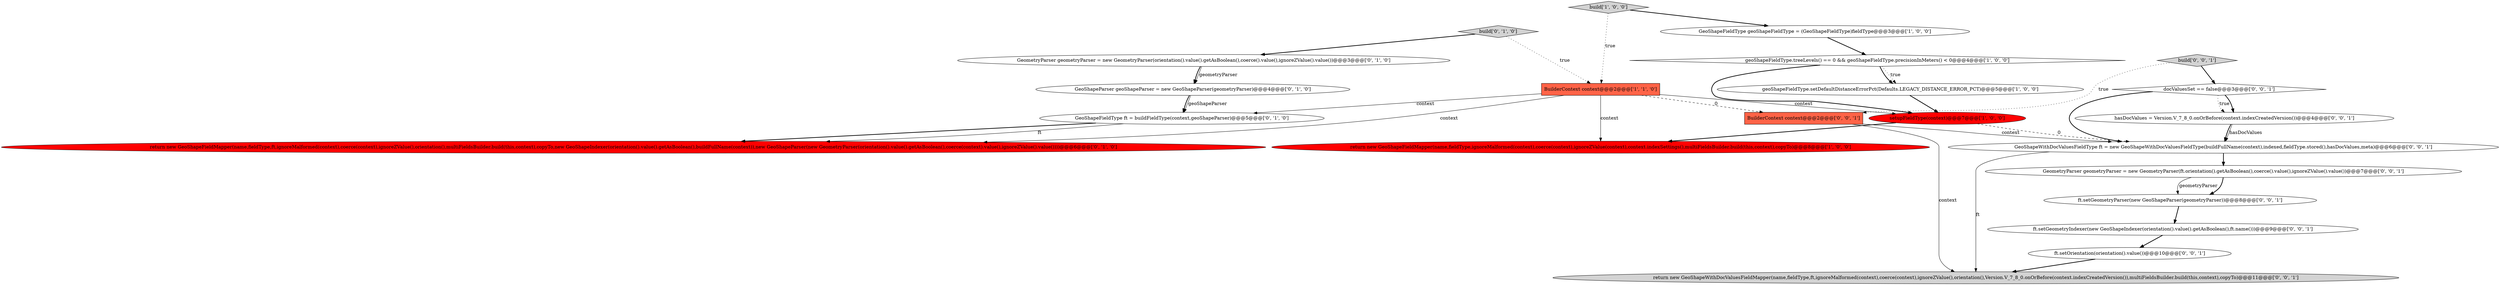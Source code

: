 digraph {
6 [style = filled, label = "setupFieldType(context)@@@7@@@['1', '0', '0']", fillcolor = red, shape = ellipse image = "AAA1AAABBB1BBB"];
16 [style = filled, label = "ft.setOrientation(orientation().value())@@@10@@@['0', '0', '1']", fillcolor = white, shape = ellipse image = "AAA0AAABBB3BBB"];
8 [style = filled, label = "return new GeoShapeFieldMapper(name,fieldType,ft,ignoreMalformed(context),coerce(context),ignoreZValue(),orientation(),multiFieldsBuilder.build(this,context),copyTo,new GeoShapeIndexer(orientation().value().getAsBoolean(),buildFullName(context)),new GeoShapeParser(new GeometryParser(orientation().value().getAsBoolean(),coerce(context).value(),ignoreZValue().value())))@@@6@@@['0', '1', '0']", fillcolor = red, shape = ellipse image = "AAA1AAABBB2BBB"];
19 [style = filled, label = "hasDocValues = Version.V_7_8_0.onOrBefore(context.indexCreatedVersion())@@@4@@@['0', '0', '1']", fillcolor = white, shape = ellipse image = "AAA0AAABBB3BBB"];
17 [style = filled, label = "ft.setGeometryParser(new GeoShapeParser(geometryParser))@@@8@@@['0', '0', '1']", fillcolor = white, shape = ellipse image = "AAA0AAABBB3BBB"];
9 [style = filled, label = "GeoShapeParser geoShapeParser = new GeoShapeParser(geometryParser)@@@4@@@['0', '1', '0']", fillcolor = white, shape = ellipse image = "AAA0AAABBB2BBB"];
11 [style = filled, label = "build['0', '1', '0']", fillcolor = lightgray, shape = diamond image = "AAA0AAABBB2BBB"];
4 [style = filled, label = "GeoShapeFieldType geoShapeFieldType = (GeoShapeFieldType)fieldType@@@3@@@['1', '0', '0']", fillcolor = white, shape = ellipse image = "AAA0AAABBB1BBB"];
12 [style = filled, label = "BuilderContext context@@@2@@@['0', '0', '1']", fillcolor = tomato, shape = box image = "AAA0AAABBB3BBB"];
0 [style = filled, label = "geoShapeFieldType.setDefaultDistanceErrorPct(Defaults.LEGACY_DISTANCE_ERROR_PCT)@@@5@@@['1', '0', '0']", fillcolor = white, shape = ellipse image = "AAA0AAABBB1BBB"];
20 [style = filled, label = "build['0', '0', '1']", fillcolor = lightgray, shape = diamond image = "AAA0AAABBB3BBB"];
18 [style = filled, label = "GeometryParser geometryParser = new GeometryParser(ft.orientation().getAsBoolean(),coerce().value(),ignoreZValue().value())@@@7@@@['0', '0', '1']", fillcolor = white, shape = ellipse image = "AAA0AAABBB3BBB"];
3 [style = filled, label = "return new GeoShapeFieldMapper(name,fieldType,ignoreMalformed(context),coerce(context),ignoreZValue(context),context.indexSettings(),multiFieldsBuilder.build(this,context),copyTo)@@@8@@@['1', '0', '0']", fillcolor = red, shape = ellipse image = "AAA1AAABBB1BBB"];
7 [style = filled, label = "GeoShapeFieldType ft = buildFieldType(context,geoShapeParser)@@@5@@@['0', '1', '0']", fillcolor = white, shape = ellipse image = "AAA0AAABBB2BBB"];
21 [style = filled, label = "return new GeoShapeWithDocValuesFieldMapper(name,fieldType,ft,ignoreMalformed(context),coerce(context),ignoreZValue(),orientation(),Version.V_7_8_0.onOrBefore(context.indexCreatedVersion()),multiFieldsBuilder.build(this,context),copyTo)@@@11@@@['0', '0', '1']", fillcolor = lightgray, shape = ellipse image = "AAA0AAABBB3BBB"];
10 [style = filled, label = "GeometryParser geometryParser = new GeometryParser(orientation().value().getAsBoolean(),coerce().value(),ignoreZValue().value())@@@3@@@['0', '1', '0']", fillcolor = white, shape = ellipse image = "AAA0AAABBB2BBB"];
13 [style = filled, label = "docValuesSet == false@@@3@@@['0', '0', '1']", fillcolor = white, shape = diamond image = "AAA0AAABBB3BBB"];
15 [style = filled, label = "ft.setGeometryIndexer(new GeoShapeIndexer(orientation().value().getAsBoolean(),ft.name()))@@@9@@@['0', '0', '1']", fillcolor = white, shape = ellipse image = "AAA0AAABBB3BBB"];
1 [style = filled, label = "build['1', '0', '0']", fillcolor = lightgray, shape = diamond image = "AAA0AAABBB1BBB"];
5 [style = filled, label = "BuilderContext context@@@2@@@['1', '1', '0']", fillcolor = tomato, shape = box image = "AAA0AAABBB1BBB"];
2 [style = filled, label = "geoShapeFieldType.treeLevels() == 0 && geoShapeFieldType.precisionInMeters() < 0@@@4@@@['1', '0', '0']", fillcolor = white, shape = diamond image = "AAA0AAABBB1BBB"];
14 [style = filled, label = "GeoShapeWithDocValuesFieldType ft = new GeoShapeWithDocValuesFieldType(buildFullName(context),indexed,fieldType.stored(),hasDocValues,meta)@@@6@@@['0', '0', '1']", fillcolor = white, shape = ellipse image = "AAA0AAABBB3BBB"];
6->3 [style = bold, label=""];
1->4 [style = bold, label=""];
5->12 [style = dashed, label="0"];
20->13 [style = bold, label=""];
2->0 [style = dotted, label="true"];
7->8 [style = solid, label="ft"];
0->6 [style = bold, label=""];
2->6 [style = bold, label=""];
10->9 [style = solid, label="geometryParser"];
18->17 [style = bold, label=""];
13->19 [style = dotted, label="true"];
11->5 [style = dotted, label="true"];
5->6 [style = solid, label="context"];
5->7 [style = solid, label="context"];
4->2 [style = bold, label=""];
6->14 [style = dashed, label="0"];
9->7 [style = bold, label=""];
7->8 [style = bold, label=""];
15->16 [style = bold, label=""];
14->21 [style = solid, label="ft"];
19->14 [style = solid, label="hasDocValues"];
13->19 [style = bold, label=""];
2->0 [style = bold, label=""];
19->14 [style = bold, label=""];
5->3 [style = solid, label="context"];
11->10 [style = bold, label=""];
16->21 [style = bold, label=""];
17->15 [style = bold, label=""];
18->17 [style = solid, label="geometryParser"];
12->14 [style = solid, label="context"];
14->18 [style = bold, label=""];
5->8 [style = solid, label="context"];
10->9 [style = bold, label=""];
20->12 [style = dotted, label="true"];
12->21 [style = solid, label="context"];
13->14 [style = bold, label=""];
1->5 [style = dotted, label="true"];
9->7 [style = solid, label="geoShapeParser"];
}
